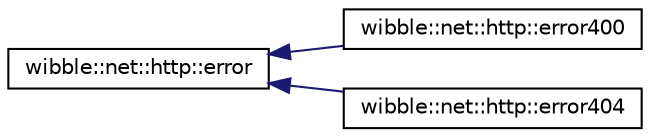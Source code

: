 digraph G
{
  edge [fontname="Helvetica",fontsize="10",labelfontname="Helvetica",labelfontsize="10"];
  node [fontname="Helvetica",fontsize="10",shape=record];
  rankdir="LR";
  Node1 [label="wibble::net::http::error",height=0.2,width=0.4,color="black", fillcolor="white", style="filled",URL="$structwibble_1_1net_1_1http_1_1error.html"];
  Node1 -> Node2 [dir="back",color="midnightblue",fontsize="10",style="solid",fontname="Helvetica"];
  Node2 [label="wibble::net::http::error400",height=0.2,width=0.4,color="black", fillcolor="white", style="filled",URL="$structwibble_1_1net_1_1http_1_1error400.html"];
  Node1 -> Node3 [dir="back",color="midnightblue",fontsize="10",style="solid",fontname="Helvetica"];
  Node3 [label="wibble::net::http::error404",height=0.2,width=0.4,color="black", fillcolor="white", style="filled",URL="$structwibble_1_1net_1_1http_1_1error404.html"];
}
